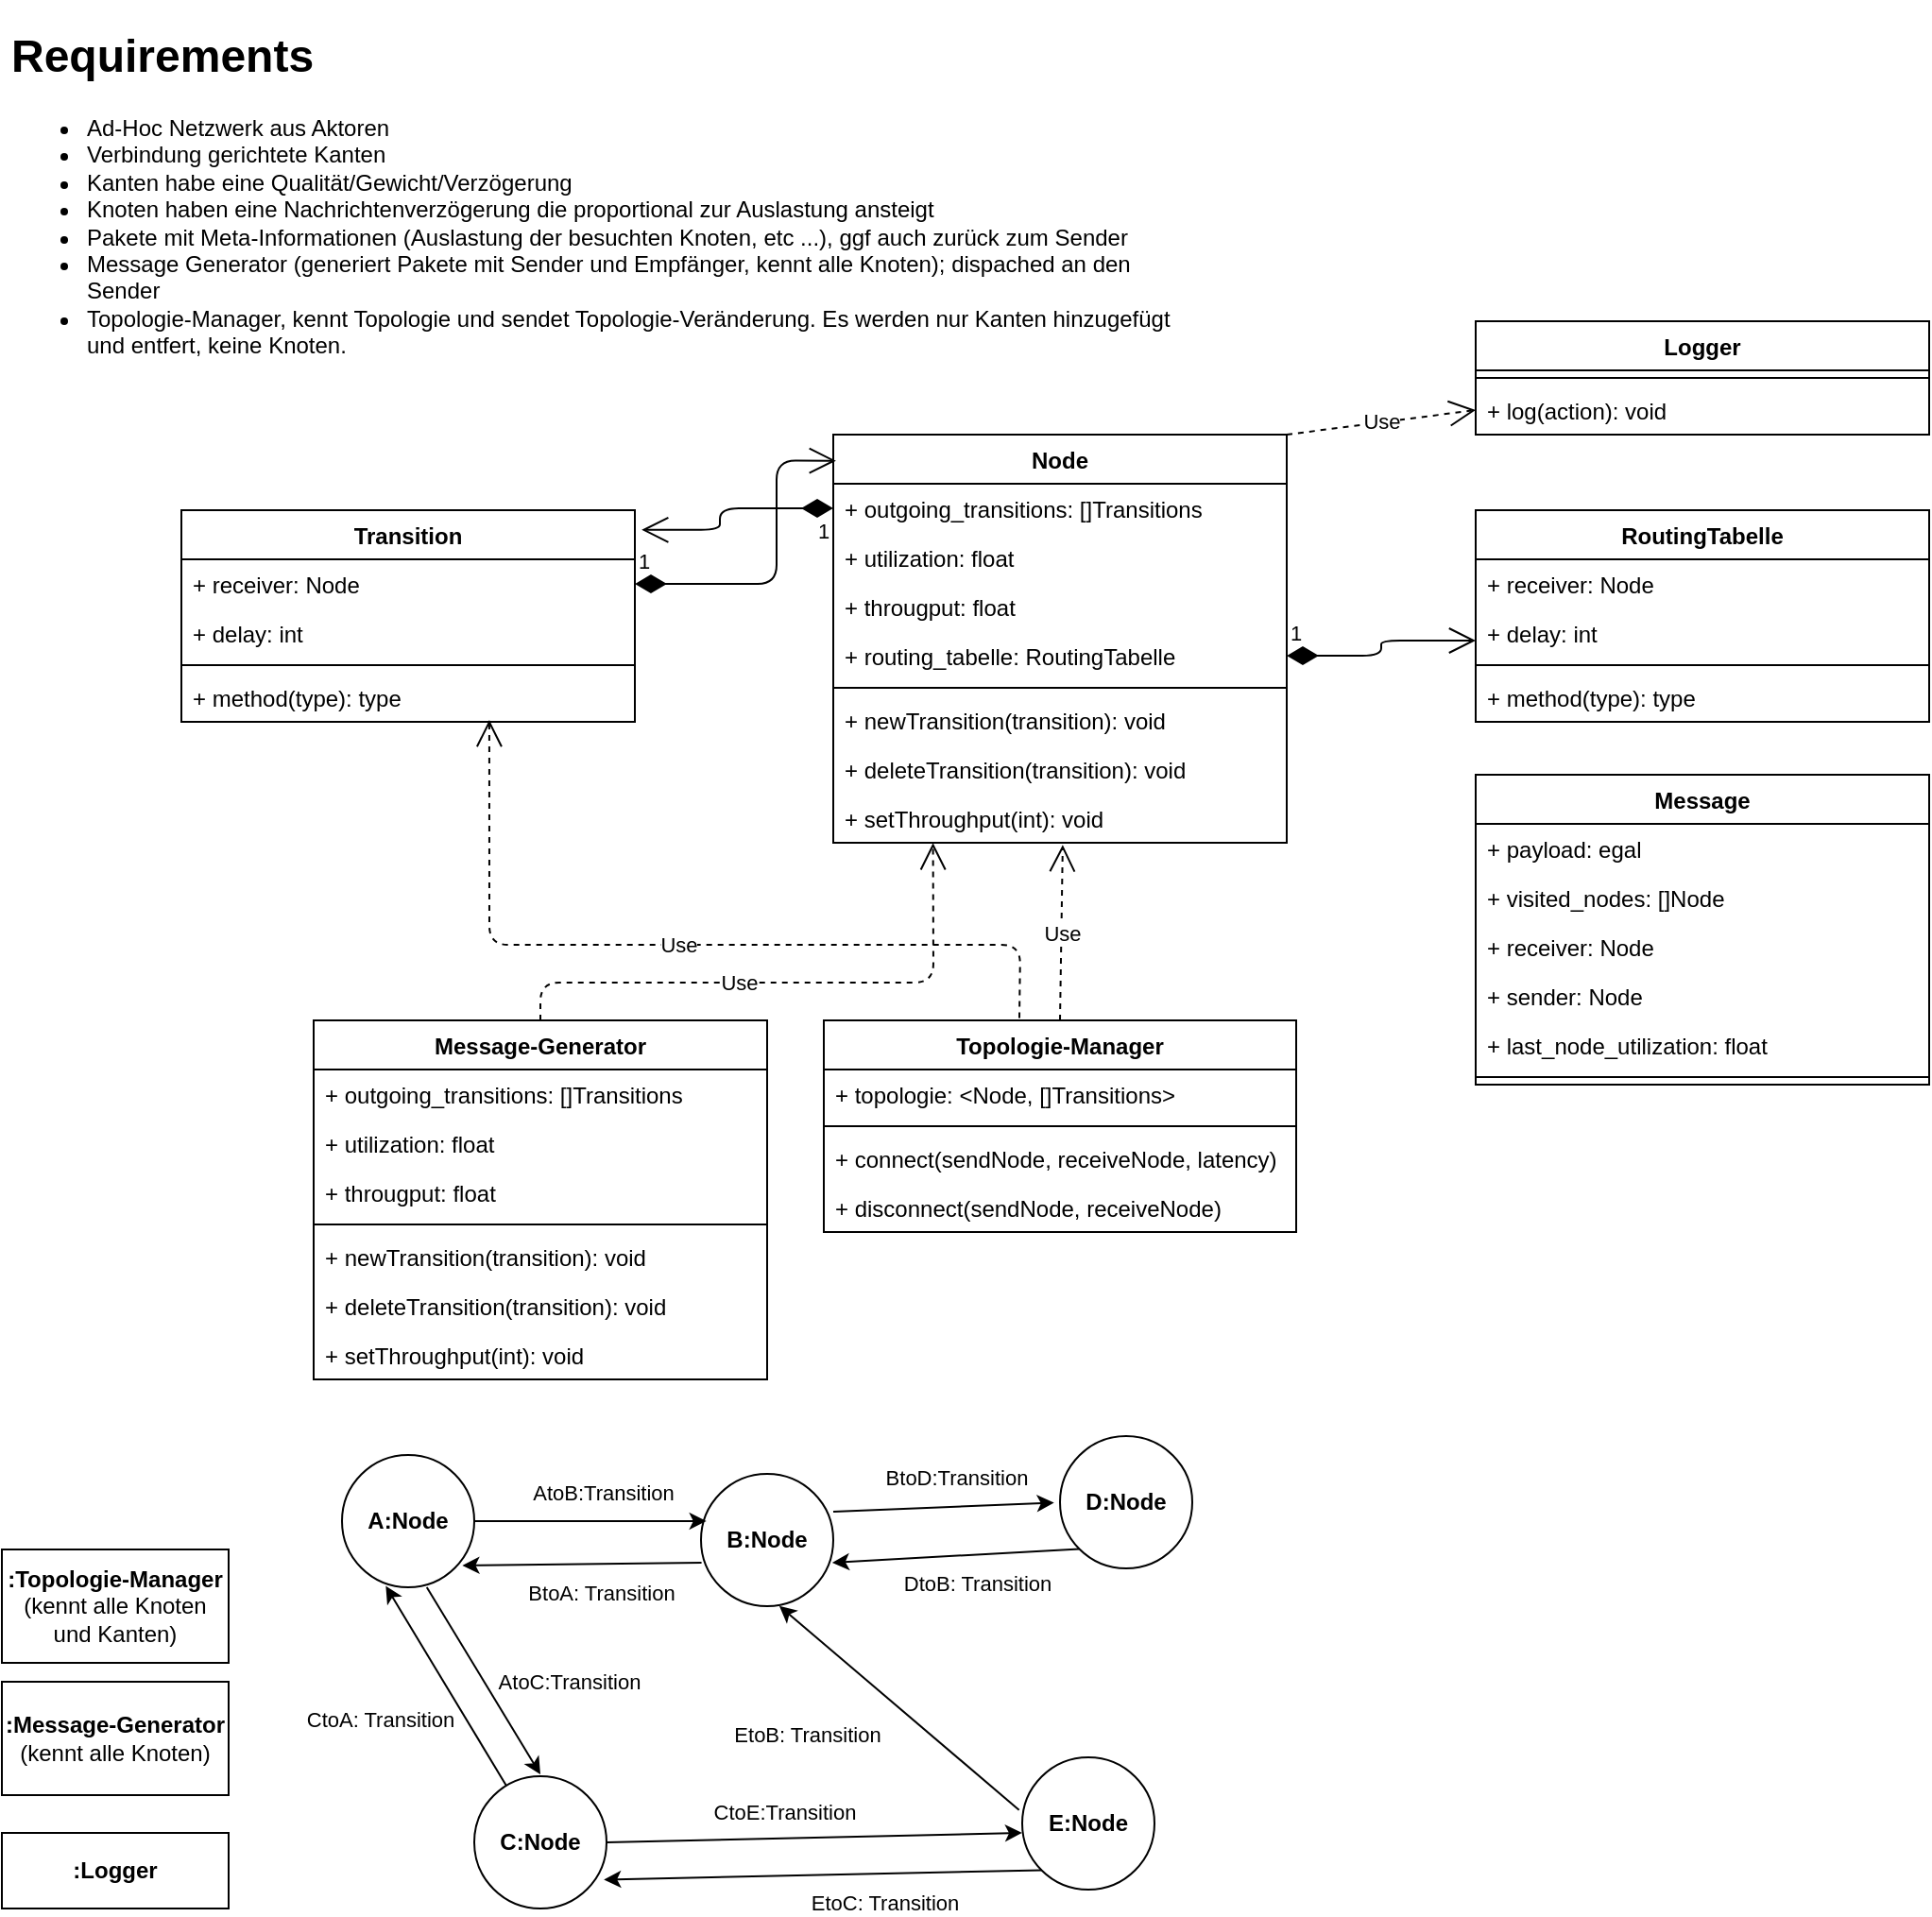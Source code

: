 <mxfile version="14.5.4" type="device"><diagram id="MEgehDU6D7X1bseYOE6g" name="Page-1"><mxGraphModel dx="1715" dy="947" grid="1" gridSize="10" guides="1" tooltips="1" connect="1" arrows="1" fold="1" page="1" pageScale="1" pageWidth="827" pageHeight="1169" math="0" shadow="0"><root><mxCell id="0"/><mxCell id="1" parent="0"/><mxCell id="TDfZKSpjDRb1S_DOGM40-1" value="&lt;h1&gt;Requirements&lt;/h1&gt;&lt;p&gt;&lt;/p&gt;&lt;ul&gt;&lt;li&gt;Ad-Hoc Netzwerk aus Aktoren&lt;/li&gt;&lt;li&gt;Verbindung gerichtete Kanten&lt;/li&gt;&lt;li&gt;Kanten habe eine Qualität/Gewicht/Verzögerung&lt;/li&gt;&lt;li&gt;Knoten haben eine Nachrichtenverzögerung die proportional zur Auslastung ansteigt&lt;/li&gt;&lt;li&gt;Pakete mit Meta-Informationen (Auslastung der besuchten Knoten, etc ...), ggf auch zurück zum Sender&lt;/li&gt;&lt;li&gt;Message Generator (generiert Pakete mit Sender und Empfänger, kennt alle Knoten); dispached an den Sender&lt;/li&gt;&lt;li&gt;Topologie-Manager, kennt Topologie und sendet Topologie-Veränderung. Es werden nur Kanten hinzugefügt und entfert, keine Knoten.&lt;/li&gt;&lt;/ul&gt;&lt;p&gt;&lt;/p&gt;" style="text;html=1;strokeColor=none;fillColor=none;spacing=5;spacingTop=-20;whiteSpace=wrap;overflow=hidden;rounded=0;" vertex="1" parent="1"><mxGeometry x="10" y="80" width="640" height="210" as="geometry"/></mxCell><mxCell id="TDfZKSpjDRb1S_DOGM40-19" value="Node" style="swimlane;fontStyle=1;align=center;verticalAlign=top;childLayout=stackLayout;horizontal=1;startSize=26;horizontalStack=0;resizeParent=1;resizeParentMax=0;resizeLast=0;collapsible=1;marginBottom=0;" vertex="1" parent="1"><mxGeometry x="450" y="300" width="240" height="216" as="geometry"/></mxCell><mxCell id="TDfZKSpjDRb1S_DOGM40-23" value="+ outgoing_transitions: []Transitions" style="text;strokeColor=none;fillColor=none;align=left;verticalAlign=top;spacingLeft=4;spacingRight=4;overflow=hidden;rotatable=0;points=[[0,0.5],[1,0.5]];portConstraint=eastwest;" vertex="1" parent="TDfZKSpjDRb1S_DOGM40-19"><mxGeometry y="26" width="240" height="26" as="geometry"/></mxCell><mxCell id="TDfZKSpjDRb1S_DOGM40-20" value="+ utilization: float" style="text;strokeColor=none;fillColor=none;align=left;verticalAlign=top;spacingLeft=4;spacingRight=4;overflow=hidden;rotatable=0;points=[[0,0.5],[1,0.5]];portConstraint=eastwest;" vertex="1" parent="TDfZKSpjDRb1S_DOGM40-19"><mxGeometry y="52" width="240" height="26" as="geometry"/></mxCell><mxCell id="TDfZKSpjDRb1S_DOGM40-24" value="+ througput: float" style="text;strokeColor=none;fillColor=none;align=left;verticalAlign=top;spacingLeft=4;spacingRight=4;overflow=hidden;rotatable=0;points=[[0,0.5],[1,0.5]];portConstraint=eastwest;" vertex="1" parent="TDfZKSpjDRb1S_DOGM40-19"><mxGeometry y="78" width="240" height="26" as="geometry"/></mxCell><mxCell id="TDfZKSpjDRb1S_DOGM40-89" value="+ routing_tabelle: RoutingTabelle" style="text;strokeColor=none;fillColor=none;align=left;verticalAlign=top;spacingLeft=4;spacingRight=4;overflow=hidden;rotatable=0;points=[[0,0.5],[1,0.5]];portConstraint=eastwest;" vertex="1" parent="TDfZKSpjDRb1S_DOGM40-19"><mxGeometry y="104" width="240" height="26" as="geometry"/></mxCell><mxCell id="TDfZKSpjDRb1S_DOGM40-21" value="" style="line;strokeWidth=1;fillColor=none;align=left;verticalAlign=middle;spacingTop=-1;spacingLeft=3;spacingRight=3;rotatable=0;labelPosition=right;points=[];portConstraint=eastwest;" vertex="1" parent="TDfZKSpjDRb1S_DOGM40-19"><mxGeometry y="130" width="240" height="8" as="geometry"/></mxCell><mxCell id="TDfZKSpjDRb1S_DOGM40-22" value="+ newTransition(transition): void" style="text;strokeColor=none;fillColor=none;align=left;verticalAlign=top;spacingLeft=4;spacingRight=4;overflow=hidden;rotatable=0;points=[[0,0.5],[1,0.5]];portConstraint=eastwest;" vertex="1" parent="TDfZKSpjDRb1S_DOGM40-19"><mxGeometry y="138" width="240" height="26" as="geometry"/></mxCell><mxCell id="TDfZKSpjDRb1S_DOGM40-32" value="+ deleteTransition(transition): void" style="text;strokeColor=none;fillColor=none;align=left;verticalAlign=top;spacingLeft=4;spacingRight=4;overflow=hidden;rotatable=0;points=[[0,0.5],[1,0.5]];portConstraint=eastwest;" vertex="1" parent="TDfZKSpjDRb1S_DOGM40-19"><mxGeometry y="164" width="240" height="26" as="geometry"/></mxCell><mxCell id="TDfZKSpjDRb1S_DOGM40-31" value="+ setThroughput(int): void" style="text;strokeColor=none;fillColor=none;align=left;verticalAlign=top;spacingLeft=4;spacingRight=4;overflow=hidden;rotatable=0;points=[[0,0.5],[1,0.5]];portConstraint=eastwest;" vertex="1" parent="TDfZKSpjDRb1S_DOGM40-19"><mxGeometry y="190" width="240" height="26" as="geometry"/></mxCell><mxCell id="TDfZKSpjDRb1S_DOGM40-25" value="Transition" style="swimlane;fontStyle=1;align=center;verticalAlign=top;childLayout=stackLayout;horizontal=1;startSize=26;horizontalStack=0;resizeParent=1;resizeParentMax=0;resizeLast=0;collapsible=1;marginBottom=0;" vertex="1" parent="1"><mxGeometry x="105" y="340" width="240" height="112" as="geometry"/></mxCell><mxCell id="TDfZKSpjDRb1S_DOGM40-26" value="+ receiver: Node" style="text;strokeColor=none;fillColor=none;align=left;verticalAlign=top;spacingLeft=4;spacingRight=4;overflow=hidden;rotatable=0;points=[[0,0.5],[1,0.5]];portConstraint=eastwest;" vertex="1" parent="TDfZKSpjDRb1S_DOGM40-25"><mxGeometry y="26" width="240" height="26" as="geometry"/></mxCell><mxCell id="TDfZKSpjDRb1S_DOGM40-28" value="+ delay: int" style="text;strokeColor=none;fillColor=none;align=left;verticalAlign=top;spacingLeft=4;spacingRight=4;overflow=hidden;rotatable=0;points=[[0,0.5],[1,0.5]];portConstraint=eastwest;" vertex="1" parent="TDfZKSpjDRb1S_DOGM40-25"><mxGeometry y="52" width="240" height="26" as="geometry"/></mxCell><mxCell id="TDfZKSpjDRb1S_DOGM40-29" value="" style="line;strokeWidth=1;fillColor=none;align=left;verticalAlign=middle;spacingTop=-1;spacingLeft=3;spacingRight=3;rotatable=0;labelPosition=right;points=[];portConstraint=eastwest;" vertex="1" parent="TDfZKSpjDRb1S_DOGM40-25"><mxGeometry y="78" width="240" height="8" as="geometry"/></mxCell><mxCell id="TDfZKSpjDRb1S_DOGM40-30" value="+ method(type): type" style="text;strokeColor=none;fillColor=none;align=left;verticalAlign=top;spacingLeft=4;spacingRight=4;overflow=hidden;rotatable=0;points=[[0,0.5],[1,0.5]];portConstraint=eastwest;" vertex="1" parent="TDfZKSpjDRb1S_DOGM40-25"><mxGeometry y="86" width="240" height="26" as="geometry"/></mxCell><mxCell id="TDfZKSpjDRb1S_DOGM40-33" value="Message-Generator" style="swimlane;fontStyle=1;align=center;verticalAlign=top;childLayout=stackLayout;horizontal=1;startSize=26;horizontalStack=0;resizeParent=1;resizeParentMax=0;resizeLast=0;collapsible=1;marginBottom=0;" vertex="1" parent="1"><mxGeometry x="175" y="610" width="240" height="190" as="geometry"/></mxCell><mxCell id="TDfZKSpjDRb1S_DOGM40-34" value="+ outgoing_transitions: []Transitions" style="text;strokeColor=none;fillColor=none;align=left;verticalAlign=top;spacingLeft=4;spacingRight=4;overflow=hidden;rotatable=0;points=[[0,0.5],[1,0.5]];portConstraint=eastwest;" vertex="1" parent="TDfZKSpjDRb1S_DOGM40-33"><mxGeometry y="26" width="240" height="26" as="geometry"/></mxCell><mxCell id="TDfZKSpjDRb1S_DOGM40-35" value="+ utilization: float" style="text;strokeColor=none;fillColor=none;align=left;verticalAlign=top;spacingLeft=4;spacingRight=4;overflow=hidden;rotatable=0;points=[[0,0.5],[1,0.5]];portConstraint=eastwest;" vertex="1" parent="TDfZKSpjDRb1S_DOGM40-33"><mxGeometry y="52" width="240" height="26" as="geometry"/></mxCell><mxCell id="TDfZKSpjDRb1S_DOGM40-36" value="+ througput: float" style="text;strokeColor=none;fillColor=none;align=left;verticalAlign=top;spacingLeft=4;spacingRight=4;overflow=hidden;rotatable=0;points=[[0,0.5],[1,0.5]];portConstraint=eastwest;" vertex="1" parent="TDfZKSpjDRb1S_DOGM40-33"><mxGeometry y="78" width="240" height="26" as="geometry"/></mxCell><mxCell id="TDfZKSpjDRb1S_DOGM40-37" value="" style="line;strokeWidth=1;fillColor=none;align=left;verticalAlign=middle;spacingTop=-1;spacingLeft=3;spacingRight=3;rotatable=0;labelPosition=right;points=[];portConstraint=eastwest;" vertex="1" parent="TDfZKSpjDRb1S_DOGM40-33"><mxGeometry y="104" width="240" height="8" as="geometry"/></mxCell><mxCell id="TDfZKSpjDRb1S_DOGM40-38" value="+ newTransition(transition): void" style="text;strokeColor=none;fillColor=none;align=left;verticalAlign=top;spacingLeft=4;spacingRight=4;overflow=hidden;rotatable=0;points=[[0,0.5],[1,0.5]];portConstraint=eastwest;" vertex="1" parent="TDfZKSpjDRb1S_DOGM40-33"><mxGeometry y="112" width="240" height="26" as="geometry"/></mxCell><mxCell id="TDfZKSpjDRb1S_DOGM40-39" value="+ deleteTransition(transition): void" style="text;strokeColor=none;fillColor=none;align=left;verticalAlign=top;spacingLeft=4;spacingRight=4;overflow=hidden;rotatable=0;points=[[0,0.5],[1,0.5]];portConstraint=eastwest;" vertex="1" parent="TDfZKSpjDRb1S_DOGM40-33"><mxGeometry y="138" width="240" height="26" as="geometry"/></mxCell><mxCell id="TDfZKSpjDRb1S_DOGM40-40" value="+ setThroughput(int): void" style="text;strokeColor=none;fillColor=none;align=left;verticalAlign=top;spacingLeft=4;spacingRight=4;overflow=hidden;rotatable=0;points=[[0,0.5],[1,0.5]];portConstraint=eastwest;" vertex="1" parent="TDfZKSpjDRb1S_DOGM40-33"><mxGeometry y="164" width="240" height="26" as="geometry"/></mxCell><mxCell id="TDfZKSpjDRb1S_DOGM40-41" value="Message" style="swimlane;fontStyle=1;align=center;verticalAlign=top;childLayout=stackLayout;horizontal=1;startSize=26;horizontalStack=0;resizeParent=1;resizeParentMax=0;resizeLast=0;collapsible=1;marginBottom=0;" vertex="1" parent="1"><mxGeometry x="790" y="480" width="240" height="164" as="geometry"/></mxCell><mxCell id="TDfZKSpjDRb1S_DOGM40-42" value="+ payload: egal" style="text;strokeColor=none;fillColor=none;align=left;verticalAlign=top;spacingLeft=4;spacingRight=4;overflow=hidden;rotatable=0;points=[[0,0.5],[1,0.5]];portConstraint=eastwest;" vertex="1" parent="TDfZKSpjDRb1S_DOGM40-41"><mxGeometry y="26" width="240" height="26" as="geometry"/></mxCell><mxCell id="TDfZKSpjDRb1S_DOGM40-43" value="+ visited_nodes: []Node" style="text;strokeColor=none;fillColor=none;align=left;verticalAlign=top;spacingLeft=4;spacingRight=4;overflow=hidden;rotatable=0;points=[[0,0.5],[1,0.5]];portConstraint=eastwest;" vertex="1" parent="TDfZKSpjDRb1S_DOGM40-41"><mxGeometry y="52" width="240" height="26" as="geometry"/></mxCell><mxCell id="TDfZKSpjDRb1S_DOGM40-102" value="+ receiver: Node" style="text;strokeColor=none;fillColor=none;align=left;verticalAlign=top;spacingLeft=4;spacingRight=4;overflow=hidden;rotatable=0;points=[[0,0.5],[1,0.5]];portConstraint=eastwest;" vertex="1" parent="TDfZKSpjDRb1S_DOGM40-41"><mxGeometry y="78" width="240" height="26" as="geometry"/></mxCell><mxCell id="TDfZKSpjDRb1S_DOGM40-103" value="+ sender: Node" style="text;strokeColor=none;fillColor=none;align=left;verticalAlign=top;spacingLeft=4;spacingRight=4;overflow=hidden;rotatable=0;points=[[0,0.5],[1,0.5]];portConstraint=eastwest;" vertex="1" parent="TDfZKSpjDRb1S_DOGM40-41"><mxGeometry y="104" width="240" height="26" as="geometry"/></mxCell><mxCell id="TDfZKSpjDRb1S_DOGM40-44" value="+ last_node_utilization: float" style="text;strokeColor=none;fillColor=none;align=left;verticalAlign=top;spacingLeft=4;spacingRight=4;overflow=hidden;rotatable=0;points=[[0,0.5],[1,0.5]];portConstraint=eastwest;" vertex="1" parent="TDfZKSpjDRb1S_DOGM40-41"><mxGeometry y="130" width="240" height="26" as="geometry"/></mxCell><mxCell id="TDfZKSpjDRb1S_DOGM40-45" value="" style="line;strokeWidth=1;fillColor=none;align=left;verticalAlign=middle;spacingTop=-1;spacingLeft=3;spacingRight=3;rotatable=0;labelPosition=right;points=[];portConstraint=eastwest;" vertex="1" parent="TDfZKSpjDRb1S_DOGM40-41"><mxGeometry y="156" width="240" height="8" as="geometry"/></mxCell><mxCell id="TDfZKSpjDRb1S_DOGM40-49" value="Topologie-Manager" style="swimlane;fontStyle=1;align=center;verticalAlign=top;childLayout=stackLayout;horizontal=1;startSize=26;horizontalStack=0;resizeParent=1;resizeParentMax=0;resizeLast=0;collapsible=1;marginBottom=0;" vertex="1" parent="1"><mxGeometry x="445" y="610" width="250" height="112" as="geometry"/></mxCell><mxCell id="TDfZKSpjDRb1S_DOGM40-50" value="+ topologie: &lt;Node, []Transitions&gt;" style="text;strokeColor=none;fillColor=none;align=left;verticalAlign=top;spacingLeft=4;spacingRight=4;overflow=hidden;rotatable=0;points=[[0,0.5],[1,0.5]];portConstraint=eastwest;" vertex="1" parent="TDfZKSpjDRb1S_DOGM40-49"><mxGeometry y="26" width="250" height="26" as="geometry"/></mxCell><mxCell id="TDfZKSpjDRb1S_DOGM40-53" value="" style="line;strokeWidth=1;fillColor=none;align=left;verticalAlign=middle;spacingTop=-1;spacingLeft=3;spacingRight=3;rotatable=0;labelPosition=right;points=[];portConstraint=eastwest;" vertex="1" parent="TDfZKSpjDRb1S_DOGM40-49"><mxGeometry y="52" width="250" height="8" as="geometry"/></mxCell><mxCell id="TDfZKSpjDRb1S_DOGM40-57" value="+ connect(sendNode, receiveNode, latency)" style="text;strokeColor=none;fillColor=none;align=left;verticalAlign=top;spacingLeft=4;spacingRight=4;overflow=hidden;rotatable=0;points=[[0,0.5],[1,0.5]];portConstraint=eastwest;" vertex="1" parent="TDfZKSpjDRb1S_DOGM40-49"><mxGeometry y="60" width="250" height="26" as="geometry"/></mxCell><mxCell id="TDfZKSpjDRb1S_DOGM40-58" value="+ disconnect(sendNode, receiveNode)" style="text;strokeColor=none;fillColor=none;align=left;verticalAlign=top;spacingLeft=4;spacingRight=4;overflow=hidden;rotatable=0;points=[[0,0.5],[1,0.5]];portConstraint=eastwest;" vertex="1" parent="TDfZKSpjDRb1S_DOGM40-49"><mxGeometry y="86" width="250" height="26" as="geometry"/></mxCell><mxCell id="TDfZKSpjDRb1S_DOGM40-59" value="&lt;b&gt;B:Node&lt;/b&gt;" style="ellipse;whiteSpace=wrap;html=1;aspect=fixed;" vertex="1" parent="1"><mxGeometry x="380" y="850" width="70" height="70" as="geometry"/></mxCell><mxCell id="TDfZKSpjDRb1S_DOGM40-60" value="&lt;b&gt;D:Node&lt;/b&gt;" style="ellipse;whiteSpace=wrap;html=1;aspect=fixed;" vertex="1" parent="1"><mxGeometry x="570" y="830" width="70" height="70" as="geometry"/></mxCell><mxCell id="TDfZKSpjDRb1S_DOGM40-61" value="E:Node" style="ellipse;whiteSpace=wrap;html=1;aspect=fixed;fontStyle=1" vertex="1" parent="1"><mxGeometry x="550" y="1000" width="70" height="70" as="geometry"/></mxCell><mxCell id="TDfZKSpjDRb1S_DOGM40-62" value="&lt;b&gt;C:Node&lt;/b&gt;" style="ellipse;whiteSpace=wrap;html=1;aspect=fixed;" vertex="1" parent="1"><mxGeometry x="260" y="1010" width="70" height="70" as="geometry"/></mxCell><mxCell id="TDfZKSpjDRb1S_DOGM40-63" value="&lt;b&gt;A:Node&lt;/b&gt;" style="ellipse;whiteSpace=wrap;html=1;aspect=fixed;" vertex="1" parent="1"><mxGeometry x="190" y="840" width="70" height="70" as="geometry"/></mxCell><mxCell id="TDfZKSpjDRb1S_DOGM40-64" value="" style="endArrow=classic;html=1;exitX=1;exitY=0.5;exitDx=0;exitDy=0;startArrow=none;startFill=0;endFill=1;entryX=0.041;entryY=0.357;entryDx=0;entryDy=0;entryPerimeter=0;" edge="1" parent="1" source="TDfZKSpjDRb1S_DOGM40-63" target="TDfZKSpjDRb1S_DOGM40-59"><mxGeometry width="50" height="50" relative="1" as="geometry"><mxPoint x="120" y="980" as="sourcePoint"/><mxPoint x="370" y="883" as="targetPoint"/></mxGeometry></mxCell><mxCell id="TDfZKSpjDRb1S_DOGM40-65" value="AtoB:Transition" style="edgeLabel;html=1;align=center;verticalAlign=middle;resizable=0;points=[];" vertex="1" connectable="0" parent="TDfZKSpjDRb1S_DOGM40-64"><mxGeometry x="0.262" relative="1" as="geometry"><mxPoint x="-9.53" y="-15.06" as="offset"/></mxGeometry></mxCell><mxCell id="TDfZKSpjDRb1S_DOGM40-66" value="" style="endArrow=none;html=1;entryX=0.004;entryY=0.671;entryDx=0;entryDy=0;entryPerimeter=0;exitX=0.91;exitY=0.835;exitDx=0;exitDy=0;exitPerimeter=0;startArrow=classic;startFill=1;" edge="1" parent="1" source="TDfZKSpjDRb1S_DOGM40-63" target="TDfZKSpjDRb1S_DOGM40-59"><mxGeometry width="50" height="50" relative="1" as="geometry"><mxPoint x="300" y="990" as="sourcePoint"/><mxPoint x="350" y="940" as="targetPoint"/></mxGeometry></mxCell><mxCell id="TDfZKSpjDRb1S_DOGM40-67" value="BtoA: Transition" style="edgeLabel;html=1;align=center;verticalAlign=middle;resizable=0;points=[];" vertex="1" connectable="0" parent="TDfZKSpjDRb1S_DOGM40-66"><mxGeometry x="0.423" y="-1" relative="1" as="geometry"><mxPoint x="-16.83" y="14.47" as="offset"/></mxGeometry></mxCell><mxCell id="TDfZKSpjDRb1S_DOGM40-68" value="" style="endArrow=none;html=1;entryX=0;entryY=1;entryDx=0;entryDy=0;exitX=0.992;exitY=0.671;exitDx=0;exitDy=0;exitPerimeter=0;startArrow=classic;startFill=1;" edge="1" parent="1" source="TDfZKSpjDRb1S_DOGM40-59" target="TDfZKSpjDRb1S_DOGM40-60"><mxGeometry width="50" height="50" relative="1" as="geometry"><mxPoint x="460.0" y="910" as="sourcePoint"/><mxPoint x="576.58" y="918.52" as="targetPoint"/></mxGeometry></mxCell><mxCell id="TDfZKSpjDRb1S_DOGM40-69" value="DtoB: Transition" style="edgeLabel;html=1;align=center;verticalAlign=middle;resizable=0;points=[];" vertex="1" connectable="0" parent="TDfZKSpjDRb1S_DOGM40-68"><mxGeometry x="0.423" y="-1" relative="1" as="geometry"><mxPoint x="-16.83" y="14.47" as="offset"/></mxGeometry></mxCell><mxCell id="TDfZKSpjDRb1S_DOGM40-70" value="" style="endArrow=classic;html=1;exitX=1;exitY=0.286;exitDx=0;exitDy=0;startArrow=none;startFill=0;endFill=1;exitPerimeter=0;entryX=-0.045;entryY=0.504;entryDx=0;entryDy=0;entryPerimeter=0;" edge="1" parent="1" source="TDfZKSpjDRb1S_DOGM40-59" target="TDfZKSpjDRb1S_DOGM40-60"><mxGeometry width="50" height="50" relative="1" as="geometry"><mxPoint x="440.0" y="852" as="sourcePoint"/><mxPoint x="550" y="860" as="targetPoint"/></mxGeometry></mxCell><mxCell id="TDfZKSpjDRb1S_DOGM40-71" value="BtoD:Transition" style="edgeLabel;html=1;align=center;verticalAlign=middle;resizable=0;points=[];" vertex="1" connectable="0" parent="TDfZKSpjDRb1S_DOGM40-70"><mxGeometry x="0.262" relative="1" as="geometry"><mxPoint x="-9.53" y="-15.06" as="offset"/></mxGeometry></mxCell><mxCell id="TDfZKSpjDRb1S_DOGM40-72" value="" style="endArrow=none;html=1;entryX=0;entryY=1;entryDx=0;entryDy=0;exitX=0.98;exitY=0.782;exitDx=0;exitDy=0;exitPerimeter=0;startArrow=classic;startFill=1;" edge="1" parent="1" source="TDfZKSpjDRb1S_DOGM40-62" target="TDfZKSpjDRb1S_DOGM40-61"><mxGeometry width="50" height="50" relative="1" as="geometry"><mxPoint x="330.0" y="1060" as="sourcePoint"/><mxPoint x="446.58" y="1068.52" as="targetPoint"/></mxGeometry></mxCell><mxCell id="TDfZKSpjDRb1S_DOGM40-73" value="EtoC: Transition" style="edgeLabel;html=1;align=center;verticalAlign=middle;resizable=0;points=[];" vertex="1" connectable="0" parent="TDfZKSpjDRb1S_DOGM40-72"><mxGeometry x="0.423" y="-1" relative="1" as="geometry"><mxPoint x="-16.83" y="14.47" as="offset"/></mxGeometry></mxCell><mxCell id="TDfZKSpjDRb1S_DOGM40-74" value="" style="endArrow=none;html=1;entryX=-0.024;entryY=0.398;entryDx=0;entryDy=0;exitX=0.592;exitY=0.998;exitDx=0;exitDy=0;exitPerimeter=0;startArrow=classic;startFill=1;entryPerimeter=0;" edge="1" parent="1" source="TDfZKSpjDRb1S_DOGM40-59" target="TDfZKSpjDRb1S_DOGM40-61"><mxGeometry width="50" height="50" relative="1" as="geometry"><mxPoint x="300.0" y="993.8" as="sourcePoint"/><mxPoint x="545.711" y="959.999" as="targetPoint"/></mxGeometry></mxCell><mxCell id="TDfZKSpjDRb1S_DOGM40-75" value="EtoB: Transition" style="edgeLabel;html=1;align=center;verticalAlign=middle;resizable=0;points=[];" vertex="1" connectable="0" parent="TDfZKSpjDRb1S_DOGM40-74"><mxGeometry x="0.423" y="-1" relative="1" as="geometry"><mxPoint x="-75.77" y="-9.26" as="offset"/></mxGeometry></mxCell><mxCell id="TDfZKSpjDRb1S_DOGM40-76" value="" style="endArrow=classic;html=1;exitX=1;exitY=0.5;exitDx=0;exitDy=0;startArrow=none;startFill=0;endFill=1;entryX=0;entryY=0.571;entryDx=0;entryDy=0;entryPerimeter=0;" edge="1" parent="1" source="TDfZKSpjDRb1S_DOGM40-62" target="TDfZKSpjDRb1S_DOGM40-61"><mxGeometry width="50" height="50" relative="1" as="geometry"><mxPoint x="358.0" y="1100" as="sourcePoint"/><mxPoint x="468" y="1108" as="targetPoint"/></mxGeometry></mxCell><mxCell id="TDfZKSpjDRb1S_DOGM40-77" value="CtoE:Transition" style="edgeLabel;html=1;align=center;verticalAlign=middle;resizable=0;points=[];" vertex="1" connectable="0" parent="TDfZKSpjDRb1S_DOGM40-76"><mxGeometry x="0.262" relative="1" as="geometry"><mxPoint x="-45.18" y="-12.89" as="offset"/></mxGeometry></mxCell><mxCell id="TDfZKSpjDRb1S_DOGM40-78" value="" style="endArrow=none;html=1;exitX=0.331;exitY=0.99;exitDx=0;exitDy=0;exitPerimeter=0;startArrow=classic;startFill=1;" edge="1" parent="1" source="TDfZKSpjDRb1S_DOGM40-63" target="TDfZKSpjDRb1S_DOGM40-62"><mxGeometry width="50" height="50" relative="1" as="geometry"><mxPoint x="30.0" y="994.99" as="sourcePoint"/><mxPoint x="271.651" y="959.999" as="targetPoint"/></mxGeometry></mxCell><mxCell id="TDfZKSpjDRb1S_DOGM40-79" value="CtoA: Transition" style="edgeLabel;html=1;align=center;verticalAlign=middle;resizable=0;points=[];" vertex="1" connectable="0" parent="TDfZKSpjDRb1S_DOGM40-78"><mxGeometry x="0.423" y="-1" relative="1" as="geometry"><mxPoint x="-47.75" y="-5.18" as="offset"/></mxGeometry></mxCell><mxCell id="TDfZKSpjDRb1S_DOGM40-80" value="" style="endArrow=classic;html=1;exitX=0.641;exitY=1.014;exitDx=0;exitDy=0;startArrow=none;startFill=0;endFill=1;exitPerimeter=0;entryX=0.5;entryY=0;entryDx=0;entryDy=0;" edge="1" parent="1"><mxGeometry width="50" height="50" relative="1" as="geometry"><mxPoint x="234.87" y="910" as="sourcePoint"/><mxPoint x="295" y="1009.02" as="targetPoint"/></mxGeometry></mxCell><mxCell id="TDfZKSpjDRb1S_DOGM40-81" value="AtoC:Transition" style="edgeLabel;html=1;align=center;verticalAlign=middle;resizable=0;points=[];" vertex="1" connectable="0" parent="TDfZKSpjDRb1S_DOGM40-80"><mxGeometry x="0.262" relative="1" as="geometry"><mxPoint x="37.17" y="-12.52" as="offset"/></mxGeometry></mxCell><mxCell id="TDfZKSpjDRb1S_DOGM40-82" value="&lt;b&gt;:Topologie-Manager&lt;/b&gt;&lt;br&gt;(kennt alle Knoten und Kanten)" style="rounded=0;whiteSpace=wrap;html=1;" vertex="1" parent="1"><mxGeometry x="10" y="890" width="120" height="60" as="geometry"/></mxCell><mxCell id="TDfZKSpjDRb1S_DOGM40-83" value="&lt;b&gt;:Message-Generator&lt;/b&gt;&lt;br&gt;(kennt alle Knoten)" style="rounded=0;whiteSpace=wrap;html=1;" vertex="1" parent="1"><mxGeometry x="10" y="960" width="120" height="60" as="geometry"/></mxCell><mxCell id="TDfZKSpjDRb1S_DOGM40-84" value="RoutingTabelle" style="swimlane;fontStyle=1;align=center;verticalAlign=top;childLayout=stackLayout;horizontal=1;startSize=26;horizontalStack=0;resizeParent=1;resizeParentMax=0;resizeLast=0;collapsible=1;marginBottom=0;" vertex="1" parent="1"><mxGeometry x="790" y="340" width="240" height="112" as="geometry"/></mxCell><mxCell id="TDfZKSpjDRb1S_DOGM40-85" value="+ receiver: Node" style="text;strokeColor=none;fillColor=none;align=left;verticalAlign=top;spacingLeft=4;spacingRight=4;overflow=hidden;rotatable=0;points=[[0,0.5],[1,0.5]];portConstraint=eastwest;" vertex="1" parent="TDfZKSpjDRb1S_DOGM40-84"><mxGeometry y="26" width="240" height="26" as="geometry"/></mxCell><mxCell id="TDfZKSpjDRb1S_DOGM40-86" value="+ delay: int" style="text;strokeColor=none;fillColor=none;align=left;verticalAlign=top;spacingLeft=4;spacingRight=4;overflow=hidden;rotatable=0;points=[[0,0.5],[1,0.5]];portConstraint=eastwest;" vertex="1" parent="TDfZKSpjDRb1S_DOGM40-84"><mxGeometry y="52" width="240" height="26" as="geometry"/></mxCell><mxCell id="TDfZKSpjDRb1S_DOGM40-87" value="" style="line;strokeWidth=1;fillColor=none;align=left;verticalAlign=middle;spacingTop=-1;spacingLeft=3;spacingRight=3;rotatable=0;labelPosition=right;points=[];portConstraint=eastwest;" vertex="1" parent="TDfZKSpjDRb1S_DOGM40-84"><mxGeometry y="78" width="240" height="8" as="geometry"/></mxCell><mxCell id="TDfZKSpjDRb1S_DOGM40-88" value="+ method(type): type" style="text;strokeColor=none;fillColor=none;align=left;verticalAlign=top;spacingLeft=4;spacingRight=4;overflow=hidden;rotatable=0;points=[[0,0.5],[1,0.5]];portConstraint=eastwest;" vertex="1" parent="TDfZKSpjDRb1S_DOGM40-84"><mxGeometry y="86" width="240" height="26" as="geometry"/></mxCell><mxCell id="TDfZKSpjDRb1S_DOGM40-96" value="1" style="endArrow=open;html=1;endSize=12;startArrow=diamondThin;startSize=14;startFill=1;edgeStyle=orthogonalEdgeStyle;align=left;verticalAlign=bottom;exitX=1;exitY=0.5;exitDx=0;exitDy=0;entryX=0;entryY=0.654;entryDx=0;entryDy=0;entryPerimeter=0;" edge="1" parent="1" source="TDfZKSpjDRb1S_DOGM40-89" target="TDfZKSpjDRb1S_DOGM40-86"><mxGeometry x="-1" y="3" relative="1" as="geometry"><mxPoint x="730" y="490" as="sourcePoint"/><mxPoint x="790" y="418" as="targetPoint"/></mxGeometry></mxCell><mxCell id="TDfZKSpjDRb1S_DOGM40-97" value="1" style="endArrow=open;html=1;endSize=12;startArrow=diamondThin;startSize=14;startFill=1;edgeStyle=orthogonalEdgeStyle;align=left;verticalAlign=bottom;exitX=1;exitY=0.5;exitDx=0;exitDy=0;entryX=0.006;entryY=0.064;entryDx=0;entryDy=0;entryPerimeter=0;" edge="1" parent="1" source="TDfZKSpjDRb1S_DOGM40-26" target="TDfZKSpjDRb1S_DOGM40-19"><mxGeometry x="-1" y="3" relative="1" as="geometry"><mxPoint x="320" y="480" as="sourcePoint"/><mxPoint x="480" y="480" as="targetPoint"/><Array as="points"><mxPoint x="420" y="379"/><mxPoint x="420" y="314"/></Array></mxGeometry></mxCell><mxCell id="TDfZKSpjDRb1S_DOGM40-98" value="1" style="endArrow=open;html=1;endSize=12;startArrow=diamondThin;startSize=14;startFill=1;edgeStyle=orthogonalEdgeStyle;align=left;verticalAlign=bottom;exitX=0;exitY=0.5;exitDx=0;exitDy=0;entryX=1.015;entryY=0.093;entryDx=0;entryDy=0;entryPerimeter=0;" edge="1" parent="1" source="TDfZKSpjDRb1S_DOGM40-23" target="TDfZKSpjDRb1S_DOGM40-25"><mxGeometry x="-0.823" y="21" relative="1" as="geometry"><mxPoint x="380" y="430" as="sourcePoint"/><mxPoint x="540" y="430" as="targetPoint"/><Array as="points"><mxPoint x="390" y="339"/><mxPoint x="390" y="350"/></Array><mxPoint as="offset"/></mxGeometry></mxCell><mxCell id="TDfZKSpjDRb1S_DOGM40-99" value="Use" style="endArrow=open;endSize=12;dashed=1;html=1;exitX=0.5;exitY=0;exitDx=0;exitDy=0;entryX=0.506;entryY=1.042;entryDx=0;entryDy=0;entryPerimeter=0;" edge="1" parent="1" source="TDfZKSpjDRb1S_DOGM40-49" target="TDfZKSpjDRb1S_DOGM40-31"><mxGeometry width="160" relative="1" as="geometry"><mxPoint x="290" y="570" as="sourcePoint"/><mxPoint x="450" y="570" as="targetPoint"/></mxGeometry></mxCell><mxCell id="TDfZKSpjDRb1S_DOGM40-100" value="Use" style="endArrow=open;endSize=12;dashed=1;html=1;exitX=0.414;exitY=-0.011;exitDx=0;exitDy=0;entryX=0.679;entryY=0.962;entryDx=0;entryDy=0;entryPerimeter=0;exitPerimeter=0;" edge="1" parent="1" source="TDfZKSpjDRb1S_DOGM40-49" target="TDfZKSpjDRb1S_DOGM40-30"><mxGeometry width="160" relative="1" as="geometry"><mxPoint x="580" y="620" as="sourcePoint"/><mxPoint x="581.44" y="527.092" as="targetPoint"/><Array as="points"><mxPoint x="549" y="570"/><mxPoint x="268" y="570"/></Array></mxGeometry></mxCell><mxCell id="TDfZKSpjDRb1S_DOGM40-101" value="Use" style="endArrow=open;endSize=12;dashed=1;html=1;exitX=0.5;exitY=0;exitDx=0;exitDy=0;entryX=0.22;entryY=1.005;entryDx=0;entryDy=0;entryPerimeter=0;" edge="1" parent="1" source="TDfZKSpjDRb1S_DOGM40-33" target="TDfZKSpjDRb1S_DOGM40-31"><mxGeometry x="-0.172" width="160" relative="1" as="geometry"><mxPoint x="120" y="580" as="sourcePoint"/><mxPoint x="280" y="580" as="targetPoint"/><Array as="points"><mxPoint x="295" y="590"/><mxPoint x="503" y="590"/></Array><mxPoint as="offset"/></mxGeometry></mxCell><mxCell id="TDfZKSpjDRb1S_DOGM40-104" value="&lt;b&gt;:Logger&lt;/b&gt;" style="rounded=0;whiteSpace=wrap;html=1;" vertex="1" parent="1"><mxGeometry x="10" y="1040" width="120" height="40" as="geometry"/></mxCell><mxCell id="TDfZKSpjDRb1S_DOGM40-105" value="Logger" style="swimlane;fontStyle=1;align=center;verticalAlign=top;childLayout=stackLayout;horizontal=1;startSize=26;horizontalStack=0;resizeParent=1;resizeParentMax=0;resizeLast=0;collapsible=1;marginBottom=0;" vertex="1" parent="1"><mxGeometry x="790" y="240" width="240" height="60" as="geometry"/></mxCell><mxCell id="TDfZKSpjDRb1S_DOGM40-108" value="" style="line;strokeWidth=1;fillColor=none;align=left;verticalAlign=middle;spacingTop=-1;spacingLeft=3;spacingRight=3;rotatable=0;labelPosition=right;points=[];portConstraint=eastwest;" vertex="1" parent="TDfZKSpjDRb1S_DOGM40-105"><mxGeometry y="26" width="240" height="8" as="geometry"/></mxCell><mxCell id="TDfZKSpjDRb1S_DOGM40-109" value="+ log(action): void" style="text;strokeColor=none;fillColor=none;align=left;verticalAlign=top;spacingLeft=4;spacingRight=4;overflow=hidden;rotatable=0;points=[[0,0.5],[1,0.5]];portConstraint=eastwest;" vertex="1" parent="TDfZKSpjDRb1S_DOGM40-105"><mxGeometry y="34" width="240" height="26" as="geometry"/></mxCell><mxCell id="TDfZKSpjDRb1S_DOGM40-110" value="Use" style="endArrow=open;endSize=12;dashed=1;html=1;exitX=1;exitY=0;exitDx=0;exitDy=0;entryX=0;entryY=0.5;entryDx=0;entryDy=0;" edge="1" parent="1" source="TDfZKSpjDRb1S_DOGM40-19" target="TDfZKSpjDRb1S_DOGM40-109"><mxGeometry width="160" relative="1" as="geometry"><mxPoint x="720" y="170" as="sourcePoint"/><mxPoint x="880" y="170" as="targetPoint"/></mxGeometry></mxCell></root></mxGraphModel></diagram></mxfile>
